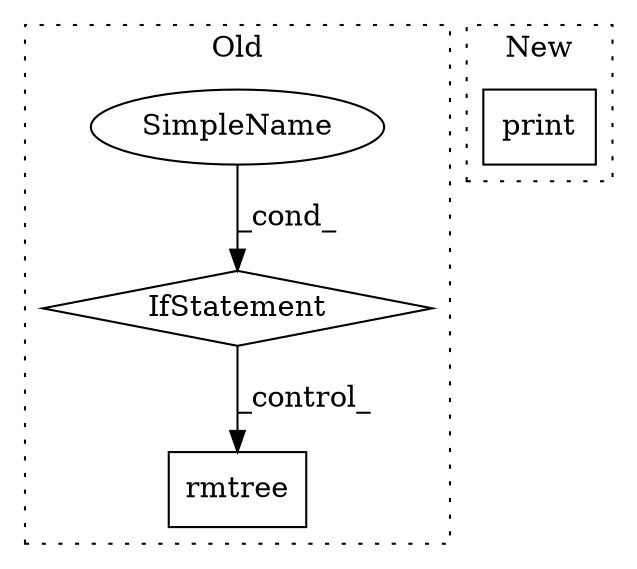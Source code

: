 digraph G {
subgraph cluster0 {
1 [label="rmtree" a="32" s="27495,27503" l="7,1" shape="box"];
3 [label="IfStatement" a="25" s="27450,27470" l="4,2" shape="diamond"];
4 [label="SimpleName" a="42" s="" l="" shape="ellipse"];
label = "Old";
style="dotted";
}
subgraph cluster1 {
2 [label="print" a="32" s="28065,28124" l="6,1" shape="box"];
label = "New";
style="dotted";
}
3 -> 1 [label="_control_"];
4 -> 3 [label="_cond_"];
}